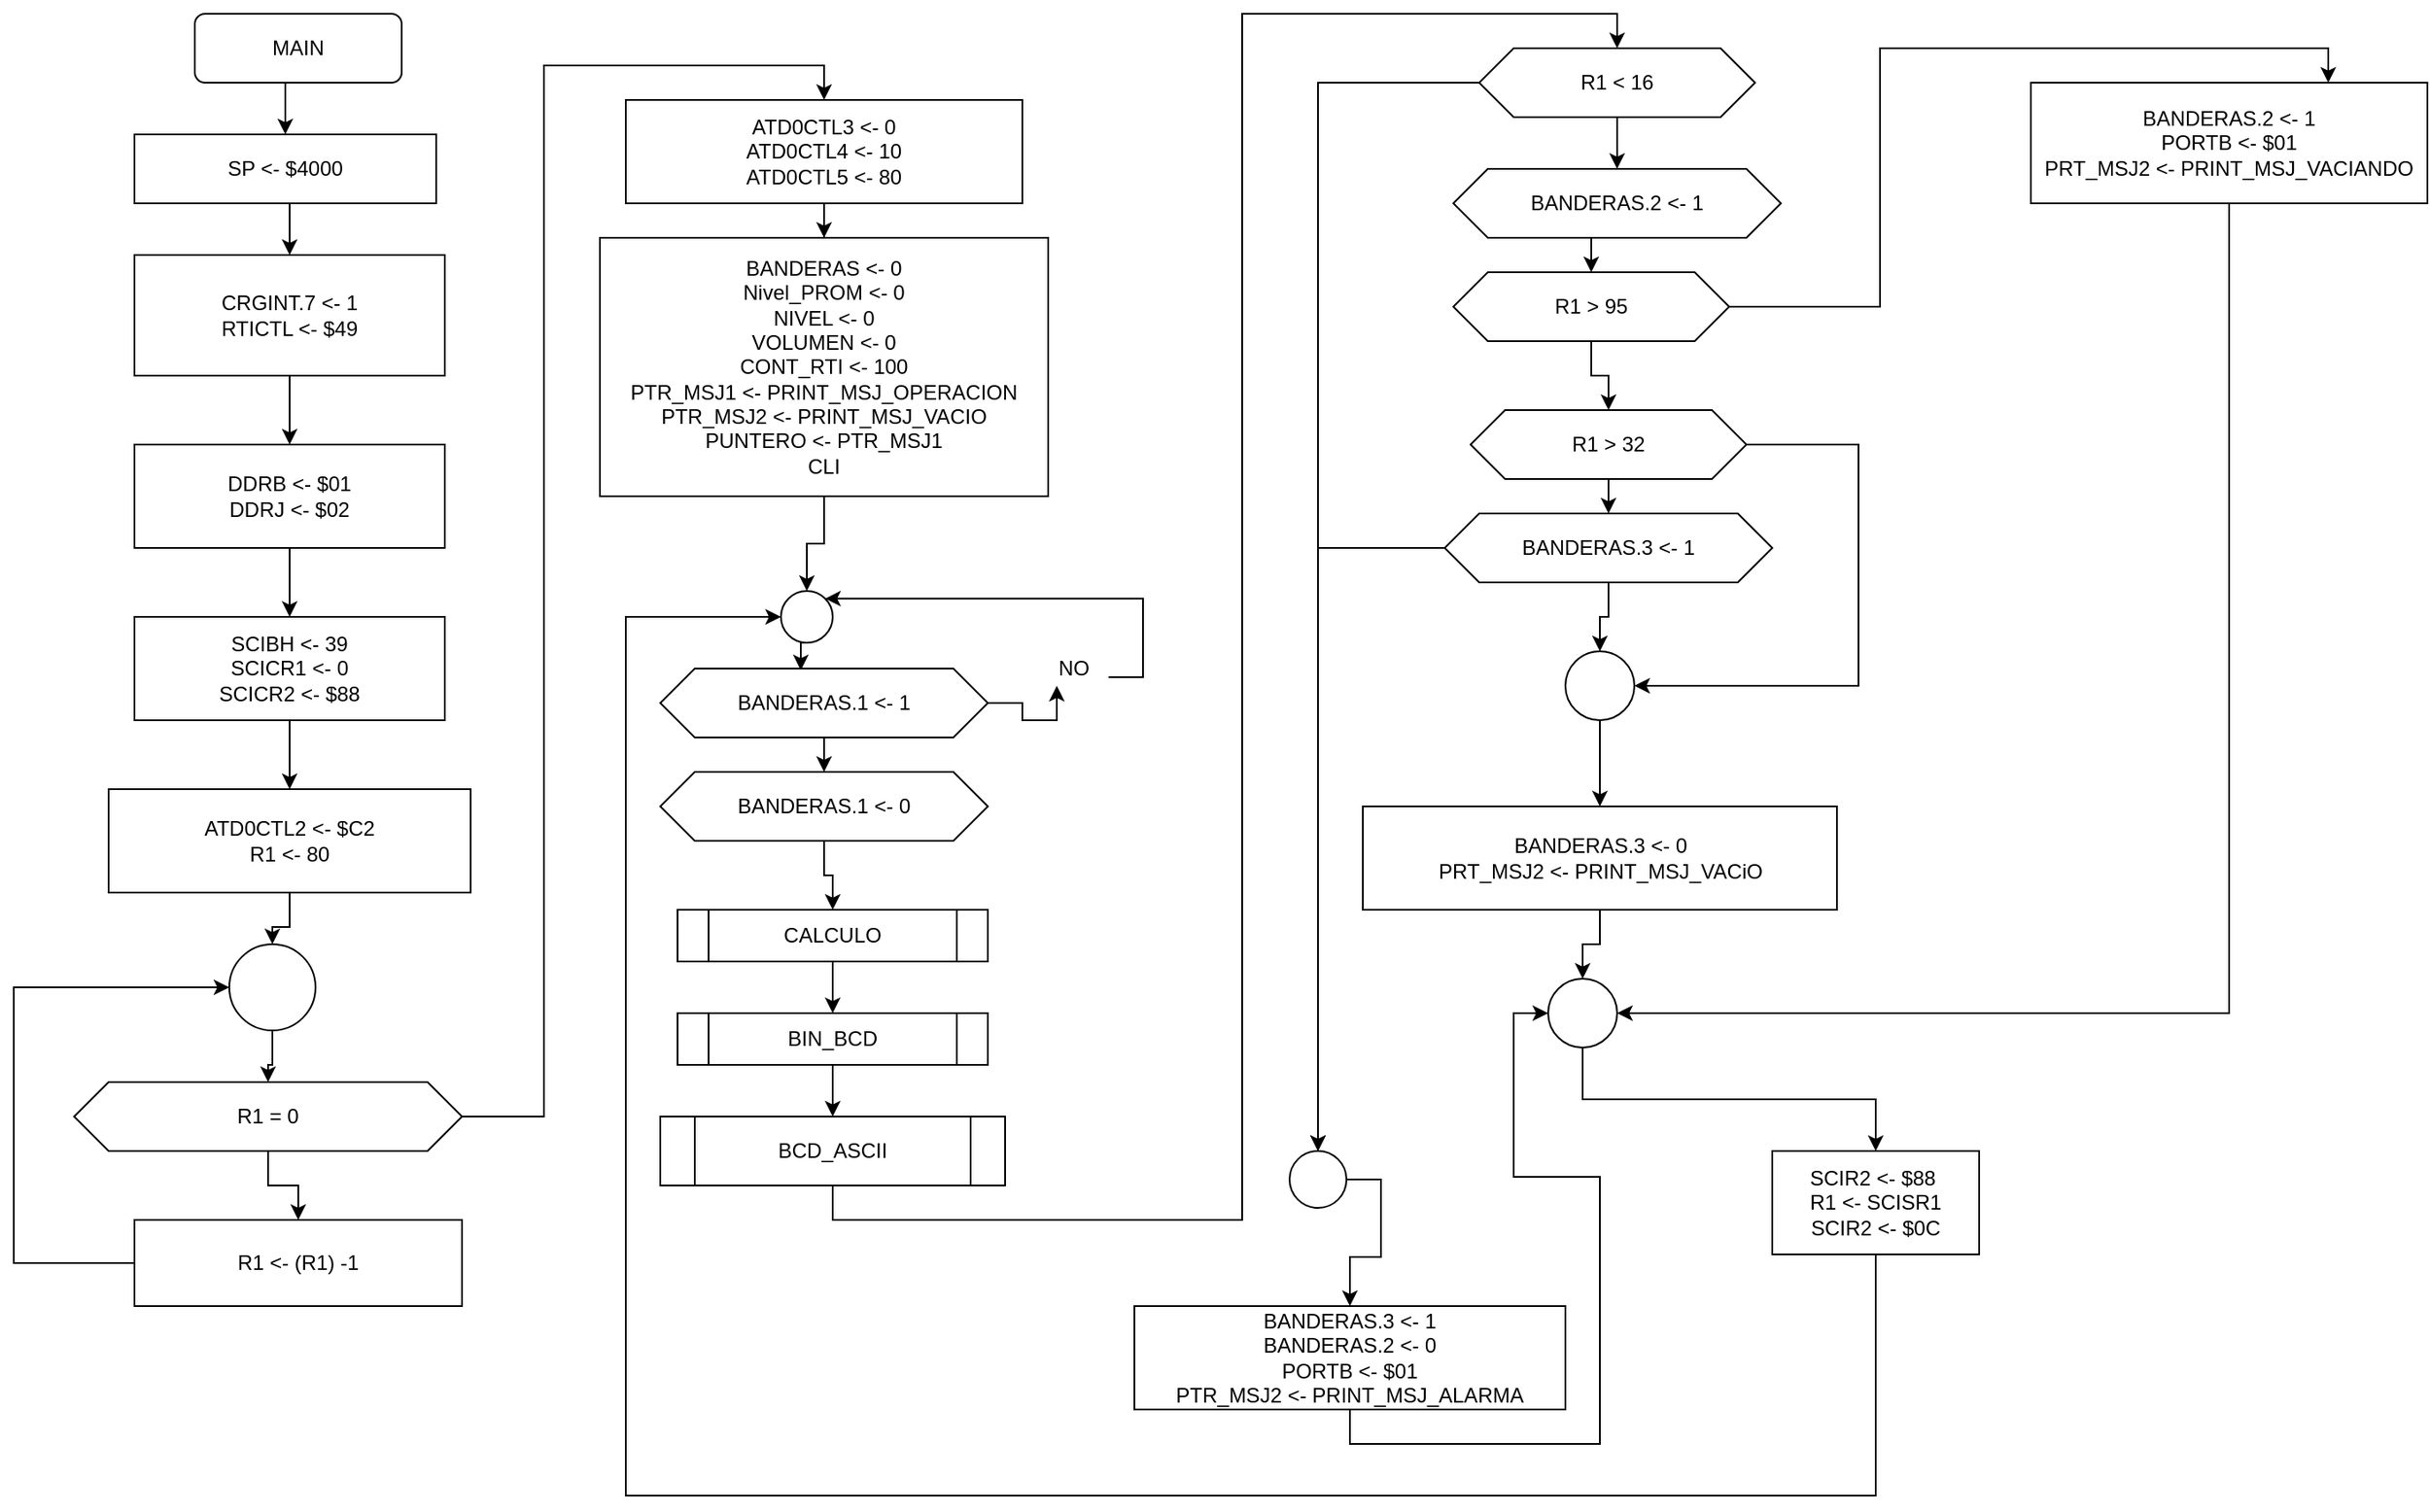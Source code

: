 <mxfile version="14.4.2" type="device"><diagram id="8yJUj1CK0QmkXh2uXSr3" name="Page-1"><mxGraphModel dx="1252" dy="672" grid="1" gridSize="10" guides="1" tooltips="1" connect="1" arrows="1" fold="1" page="1" pageScale="1" pageWidth="850" pageHeight="1100" math="0" shadow="0"><root><mxCell id="0"/><mxCell id="1" parent="0"/><mxCell id="Vr02TV23S8k6y_AQ7wG7-11" style="edgeStyle=orthogonalEdgeStyle;rounded=0;orthogonalLoop=1;jettySize=auto;html=1;exitX=0.5;exitY=1;exitDx=0;exitDy=0;entryX=0.5;entryY=0;entryDx=0;entryDy=0;" parent="1" source="Vr02TV23S8k6y_AQ7wG7-1" target="Vr02TV23S8k6y_AQ7wG7-2" edge="1"><mxGeometry relative="1" as="geometry"/></mxCell><mxCell id="Vr02TV23S8k6y_AQ7wG7-1" value="MAIN" style="rounded=1;whiteSpace=wrap;html=1;" parent="1" vertex="1"><mxGeometry x="365" y="20" width="120" height="40" as="geometry"/></mxCell><mxCell id="Vr02TV23S8k6y_AQ7wG7-12" style="edgeStyle=orthogonalEdgeStyle;rounded=0;orthogonalLoop=1;jettySize=auto;html=1;exitX=0.5;exitY=1;exitDx=0;exitDy=0;entryX=0.5;entryY=0;entryDx=0;entryDy=0;" parent="1" source="Vr02TV23S8k6y_AQ7wG7-2" target="Vr02TV23S8k6y_AQ7wG7-3" edge="1"><mxGeometry relative="1" as="geometry"/></mxCell><mxCell id="Vr02TV23S8k6y_AQ7wG7-2" value="SP &amp;lt;- $4000" style="rounded=0;whiteSpace=wrap;html=1;" parent="1" vertex="1"><mxGeometry x="330" y="90" width="175" height="40" as="geometry"/></mxCell><mxCell id="Vr02TV23S8k6y_AQ7wG7-13" style="edgeStyle=orthogonalEdgeStyle;rounded=0;orthogonalLoop=1;jettySize=auto;html=1;exitX=0.5;exitY=1;exitDx=0;exitDy=0;entryX=0.5;entryY=0;entryDx=0;entryDy=0;" parent="1" source="Vr02TV23S8k6y_AQ7wG7-3" target="Vr02TV23S8k6y_AQ7wG7-4" edge="1"><mxGeometry relative="1" as="geometry"/></mxCell><mxCell id="Vr02TV23S8k6y_AQ7wG7-3" value="CRGINT.7 &amp;lt;- 1&lt;br&gt;RTICTL &amp;lt;- $49" style="rounded=0;whiteSpace=wrap;html=1;" parent="1" vertex="1"><mxGeometry x="330" y="160" width="180" height="70" as="geometry"/></mxCell><mxCell id="Vr02TV23S8k6y_AQ7wG7-14" style="edgeStyle=orthogonalEdgeStyle;rounded=0;orthogonalLoop=1;jettySize=auto;html=1;exitX=0.5;exitY=1;exitDx=0;exitDy=0;" parent="1" source="Vr02TV23S8k6y_AQ7wG7-4" target="Vr02TV23S8k6y_AQ7wG7-5" edge="1"><mxGeometry relative="1" as="geometry"/></mxCell><mxCell id="Vr02TV23S8k6y_AQ7wG7-4" value="DDRB &amp;lt;- $01&lt;br&gt;DDRJ &amp;lt;- $02" style="rounded=0;whiteSpace=wrap;html=1;" parent="1" vertex="1"><mxGeometry x="330" y="270" width="180" height="60" as="geometry"/></mxCell><mxCell id="Vr02TV23S8k6y_AQ7wG7-15" style="edgeStyle=orthogonalEdgeStyle;rounded=0;orthogonalLoop=1;jettySize=auto;html=1;exitX=0.5;exitY=1;exitDx=0;exitDy=0;" parent="1" source="Vr02TV23S8k6y_AQ7wG7-5" target="Vr02TV23S8k6y_AQ7wG7-6" edge="1"><mxGeometry relative="1" as="geometry"/></mxCell><mxCell id="Vr02TV23S8k6y_AQ7wG7-5" value="SCIBH &amp;lt;- 39&lt;br&gt;SCICR1 &amp;lt;- 0&lt;br&gt;SCICR2 &amp;lt;- $88" style="rounded=0;whiteSpace=wrap;html=1;" parent="1" vertex="1"><mxGeometry x="330" y="370" width="180" height="60" as="geometry"/></mxCell><mxCell id="Vr02TV23S8k6y_AQ7wG7-16" style="edgeStyle=orthogonalEdgeStyle;rounded=0;orthogonalLoop=1;jettySize=auto;html=1;exitX=0.5;exitY=1;exitDx=0;exitDy=0;" parent="1" source="Vr02TV23S8k6y_AQ7wG7-6" target="Vr02TV23S8k6y_AQ7wG7-7" edge="1"><mxGeometry relative="1" as="geometry"/></mxCell><mxCell id="Vr02TV23S8k6y_AQ7wG7-6" value="ATD0CTL2 &amp;lt;- $C2&lt;br&gt;R1 &amp;lt;- 80" style="rounded=0;whiteSpace=wrap;html=1;" parent="1" vertex="1"><mxGeometry x="315" y="470" width="210" height="60" as="geometry"/></mxCell><mxCell id="Vr02TV23S8k6y_AQ7wG7-17" style="edgeStyle=orthogonalEdgeStyle;rounded=0;orthogonalLoop=1;jettySize=auto;html=1;exitX=0.5;exitY=1;exitDx=0;exitDy=0;" parent="1" source="Vr02TV23S8k6y_AQ7wG7-7" target="Vr02TV23S8k6y_AQ7wG7-8" edge="1"><mxGeometry relative="1" as="geometry"/></mxCell><mxCell id="Vr02TV23S8k6y_AQ7wG7-7" value="" style="ellipse;whiteSpace=wrap;html=1;aspect=fixed;" parent="1" vertex="1"><mxGeometry x="385" y="560" width="50" height="50" as="geometry"/></mxCell><mxCell id="Vr02TV23S8k6y_AQ7wG7-18" style="edgeStyle=orthogonalEdgeStyle;rounded=0;orthogonalLoop=1;jettySize=auto;html=1;exitX=0.5;exitY=1;exitDx=0;exitDy=0;" parent="1" source="Vr02TV23S8k6y_AQ7wG7-8" target="Vr02TV23S8k6y_AQ7wG7-10" edge="1"><mxGeometry relative="1" as="geometry"/></mxCell><mxCell id="Vr02TV23S8k6y_AQ7wG7-23" style="edgeStyle=orthogonalEdgeStyle;rounded=0;orthogonalLoop=1;jettySize=auto;html=1;exitX=1;exitY=0.5;exitDx=0;exitDy=0;entryX=0.5;entryY=0;entryDx=0;entryDy=0;" parent="1" source="Vr02TV23S8k6y_AQ7wG7-8" target="Vr02TV23S8k6y_AQ7wG7-20" edge="1"><mxGeometry relative="1" as="geometry"/></mxCell><mxCell id="Vr02TV23S8k6y_AQ7wG7-8" value="R1 = 0" style="shape=hexagon;perimeter=hexagonPerimeter2;whiteSpace=wrap;html=1;fixedSize=1;" parent="1" vertex="1"><mxGeometry x="295" y="640" width="225" height="40" as="geometry"/></mxCell><mxCell id="Vr02TV23S8k6y_AQ7wG7-19" style="edgeStyle=orthogonalEdgeStyle;rounded=0;orthogonalLoop=1;jettySize=auto;html=1;exitX=0;exitY=0.5;exitDx=0;exitDy=0;entryX=0;entryY=0.5;entryDx=0;entryDy=0;" parent="1" source="Vr02TV23S8k6y_AQ7wG7-10" target="Vr02TV23S8k6y_AQ7wG7-7" edge="1"><mxGeometry relative="1" as="geometry"><Array as="points"><mxPoint x="260" y="745"/><mxPoint x="260" y="585"/></Array></mxGeometry></mxCell><mxCell id="Vr02TV23S8k6y_AQ7wG7-10" value="R1 &amp;lt;- (R1) -1" style="rounded=0;whiteSpace=wrap;html=1;" parent="1" vertex="1"><mxGeometry x="330" y="720" width="190" height="50" as="geometry"/></mxCell><mxCell id="Vr02TV23S8k6y_AQ7wG7-24" style="edgeStyle=orthogonalEdgeStyle;rounded=0;orthogonalLoop=1;jettySize=auto;html=1;exitX=0.5;exitY=1;exitDx=0;exitDy=0;" parent="1" source="Vr02TV23S8k6y_AQ7wG7-20" target="Vr02TV23S8k6y_AQ7wG7-21" edge="1"><mxGeometry relative="1" as="geometry"/></mxCell><mxCell id="Vr02TV23S8k6y_AQ7wG7-20" value="ATD0CTL3 &amp;lt;- 0&lt;br&gt;ATD0CTL4 &amp;lt;- 10&lt;br&gt;ATD0CTL5 &amp;lt;- 80" style="rounded=0;whiteSpace=wrap;html=1;" parent="1" vertex="1"><mxGeometry x="615" y="70" width="230" height="60" as="geometry"/></mxCell><mxCell id="Vr02TV23S8k6y_AQ7wG7-26" style="edgeStyle=orthogonalEdgeStyle;rounded=0;orthogonalLoop=1;jettySize=auto;html=1;exitX=0.5;exitY=1;exitDx=0;exitDy=0;entryX=0.5;entryY=0;entryDx=0;entryDy=0;" parent="1" source="Vr02TV23S8k6y_AQ7wG7-21" target="Vr02TV23S8k6y_AQ7wG7-25" edge="1"><mxGeometry relative="1" as="geometry"/></mxCell><mxCell id="Vr02TV23S8k6y_AQ7wG7-21" value="BANDERAS &amp;lt;- 0&lt;br&gt;Nivel_PROM &amp;lt;- 0&lt;br&gt;NIVEL &amp;lt;- 0&lt;br&gt;VOLUMEN &amp;lt;- 0&lt;br&gt;CONT_RTI &amp;lt;- 100&lt;br&gt;PTR_MSJ1 &amp;lt;- PRINT_MSJ_OPERACION&lt;br&gt;PTR_MSJ2 &amp;lt;- PRINT_MSJ_VACIO&lt;br&gt;PUNTERO &amp;lt;-&amp;nbsp;PTR_MSJ1&lt;br&gt;CLI" style="rounded=0;whiteSpace=wrap;html=1;" parent="1" vertex="1"><mxGeometry x="600" y="150" width="260" height="150" as="geometry"/></mxCell><mxCell id="Vr02TV23S8k6y_AQ7wG7-31" style="edgeStyle=orthogonalEdgeStyle;rounded=0;orthogonalLoop=1;jettySize=auto;html=1;exitX=0.5;exitY=1;exitDx=0;exitDy=0;entryX=0.429;entryY=0.025;entryDx=0;entryDy=0;entryPerimeter=0;" parent="1" source="Vr02TV23S8k6y_AQ7wG7-25" target="Vr02TV23S8k6y_AQ7wG7-27" edge="1"><mxGeometry relative="1" as="geometry"/></mxCell><mxCell id="Vr02TV23S8k6y_AQ7wG7-25" value="" style="ellipse;whiteSpace=wrap;html=1;aspect=fixed;" parent="1" vertex="1"><mxGeometry x="705" y="355" width="30" height="30" as="geometry"/></mxCell><mxCell id="Vr02TV23S8k6y_AQ7wG7-29" style="edgeStyle=orthogonalEdgeStyle;rounded=0;orthogonalLoop=1;jettySize=auto;html=1;exitX=1;exitY=0.5;exitDx=0;exitDy=0;entryX=0.25;entryY=1;entryDx=0;entryDy=0;" parent="1" source="Vr02TV23S8k6y_AQ7wG7-27" target="Vr02TV23S8k6y_AQ7wG7-28" edge="1"><mxGeometry relative="1" as="geometry"/></mxCell><mxCell id="Vr02TV23S8k6y_AQ7wG7-34" style="edgeStyle=orthogonalEdgeStyle;rounded=0;orthogonalLoop=1;jettySize=auto;html=1;exitX=0.5;exitY=1;exitDx=0;exitDy=0;entryX=0.5;entryY=0;entryDx=0;entryDy=0;" parent="1" source="Vr02TV23S8k6y_AQ7wG7-27" target="Vr02TV23S8k6y_AQ7wG7-32" edge="1"><mxGeometry relative="1" as="geometry"/></mxCell><mxCell id="Vr02TV23S8k6y_AQ7wG7-27" value="BANDERAS.1 &amp;lt;- 1" style="shape=hexagon;perimeter=hexagonPerimeter2;whiteSpace=wrap;html=1;fixedSize=1;" parent="1" vertex="1"><mxGeometry x="635" y="400" width="190" height="40" as="geometry"/></mxCell><mxCell id="Vr02TV23S8k6y_AQ7wG7-30" style="edgeStyle=orthogonalEdgeStyle;rounded=0;orthogonalLoop=1;jettySize=auto;html=1;exitX=1;exitY=0.75;exitDx=0;exitDy=0;entryX=1;entryY=0;entryDx=0;entryDy=0;" parent="1" source="Vr02TV23S8k6y_AQ7wG7-28" target="Vr02TV23S8k6y_AQ7wG7-25" edge="1"><mxGeometry relative="1" as="geometry"><Array as="points"><mxPoint x="915" y="405"/><mxPoint x="915" y="359"/></Array></mxGeometry></mxCell><mxCell id="Vr02TV23S8k6y_AQ7wG7-28" value="NO" style="text;html=1;strokeColor=none;fillColor=none;align=center;verticalAlign=middle;whiteSpace=wrap;rounded=0;" parent="1" vertex="1"><mxGeometry x="855" y="390" width="40" height="20" as="geometry"/></mxCell><mxCell id="Vr02TV23S8k6y_AQ7wG7-35" style="edgeStyle=orthogonalEdgeStyle;rounded=0;orthogonalLoop=1;jettySize=auto;html=1;exitX=0.5;exitY=1;exitDx=0;exitDy=0;" parent="1" source="Vr02TV23S8k6y_AQ7wG7-32" target="Vr02TV23S8k6y_AQ7wG7-33" edge="1"><mxGeometry relative="1" as="geometry"/></mxCell><mxCell id="Vr02TV23S8k6y_AQ7wG7-32" value="BANDERAS.1 &amp;lt;- 0" style="shape=hexagon;perimeter=hexagonPerimeter2;whiteSpace=wrap;html=1;fixedSize=1;" parent="1" vertex="1"><mxGeometry x="635" y="460" width="190" height="40" as="geometry"/></mxCell><mxCell id="Vr02TV23S8k6y_AQ7wG7-37" style="edgeStyle=orthogonalEdgeStyle;rounded=0;orthogonalLoop=1;jettySize=auto;html=1;exitX=0.5;exitY=1;exitDx=0;exitDy=0;entryX=0.5;entryY=0;entryDx=0;entryDy=0;" parent="1" source="Vr02TV23S8k6y_AQ7wG7-33" target="Vr02TV23S8k6y_AQ7wG7-36" edge="1"><mxGeometry relative="1" as="geometry"/></mxCell><mxCell id="Vr02TV23S8k6y_AQ7wG7-33" value="CALCULO" style="shape=process;whiteSpace=wrap;html=1;backgroundOutline=1;" parent="1" vertex="1"><mxGeometry x="645" y="540" width="180" height="30" as="geometry"/></mxCell><mxCell id="Vr02TV23S8k6y_AQ7wG7-39" style="edgeStyle=orthogonalEdgeStyle;rounded=0;orthogonalLoop=1;jettySize=auto;html=1;exitX=0.5;exitY=1;exitDx=0;exitDy=0;" parent="1" source="Vr02TV23S8k6y_AQ7wG7-36" target="Vr02TV23S8k6y_AQ7wG7-38" edge="1"><mxGeometry relative="1" as="geometry"/></mxCell><mxCell id="Vr02TV23S8k6y_AQ7wG7-36" value="BIN_BCD" style="shape=process;whiteSpace=wrap;html=1;backgroundOutline=1;" parent="1" vertex="1"><mxGeometry x="645" y="600" width="180" height="30" as="geometry"/></mxCell><mxCell id="Vr02TV23S8k6y_AQ7wG7-41" style="edgeStyle=orthogonalEdgeStyle;rounded=0;orthogonalLoop=1;jettySize=auto;html=1;exitX=0.5;exitY=1;exitDx=0;exitDy=0;entryX=0.5;entryY=0;entryDx=0;entryDy=0;" parent="1" source="Vr02TV23S8k6y_AQ7wG7-38" target="Vr02TV23S8k6y_AQ7wG7-40" edge="1"><mxGeometry relative="1" as="geometry"/></mxCell><mxCell id="Vr02TV23S8k6y_AQ7wG7-38" value="BCD_ASCII" style="shape=process;whiteSpace=wrap;html=1;backgroundOutline=1;" parent="1" vertex="1"><mxGeometry x="635" y="660" width="200" height="40" as="geometry"/></mxCell><mxCell id="Vr02TV23S8k6y_AQ7wG7-43" style="edgeStyle=orthogonalEdgeStyle;rounded=0;orthogonalLoop=1;jettySize=auto;html=1;exitX=0.5;exitY=1;exitDx=0;exitDy=0;entryX=0.5;entryY=0;entryDx=0;entryDy=0;" parent="1" source="Vr02TV23S8k6y_AQ7wG7-40" target="Vr02TV23S8k6y_AQ7wG7-42" edge="1"><mxGeometry relative="1" as="geometry"/></mxCell><mxCell id="Vr02TV23S8k6y_AQ7wG7-61" style="edgeStyle=orthogonalEdgeStyle;rounded=0;orthogonalLoop=1;jettySize=auto;html=1;exitX=0;exitY=0.5;exitDx=0;exitDy=0;entryX=0.5;entryY=0;entryDx=0;entryDy=0;" parent="1" source="Vr02TV23S8k6y_AQ7wG7-40" target="Vr02TV23S8k6y_AQ7wG7-62" edge="1"><mxGeometry relative="1" as="geometry"><mxPoint x="1020" y="671" as="targetPoint"/></mxGeometry></mxCell><mxCell id="Vr02TV23S8k6y_AQ7wG7-40" value="R1 &amp;lt; 16" style="shape=hexagon;perimeter=hexagonPerimeter2;whiteSpace=wrap;html=1;fixedSize=1;" parent="1" vertex="1"><mxGeometry x="1110" y="40" width="160" height="40" as="geometry"/></mxCell><mxCell id="Vr02TV23S8k6y_AQ7wG7-46" style="edgeStyle=orthogonalEdgeStyle;rounded=0;orthogonalLoop=1;jettySize=auto;html=1;exitX=0.5;exitY=1;exitDx=0;exitDy=0;entryX=0.5;entryY=0;entryDx=0;entryDy=0;" parent="1" source="Vr02TV23S8k6y_AQ7wG7-42" target="Vr02TV23S8k6y_AQ7wG7-44" edge="1"><mxGeometry relative="1" as="geometry"/></mxCell><mxCell id="Vr02TV23S8k6y_AQ7wG7-42" value="BANDERAS.2 &amp;lt;- 1" style="shape=hexagon;perimeter=hexagonPerimeter2;whiteSpace=wrap;html=1;fixedSize=1;" parent="1" vertex="1"><mxGeometry x="1095" y="110" width="190" height="40" as="geometry"/></mxCell><mxCell id="Vr02TV23S8k6y_AQ7wG7-47" style="edgeStyle=orthogonalEdgeStyle;rounded=0;orthogonalLoop=1;jettySize=auto;html=1;exitX=0.5;exitY=1;exitDx=0;exitDy=0;" parent="1" source="Vr02TV23S8k6y_AQ7wG7-44" target="Vr02TV23S8k6y_AQ7wG7-45" edge="1"><mxGeometry relative="1" as="geometry"/></mxCell><mxCell id="Vr02TV23S8k6y_AQ7wG7-56" style="edgeStyle=orthogonalEdgeStyle;rounded=0;orthogonalLoop=1;jettySize=auto;html=1;exitX=1;exitY=0.5;exitDx=0;exitDy=0;entryX=0.75;entryY=0;entryDx=0;entryDy=0;" parent="1" source="Vr02TV23S8k6y_AQ7wG7-44" target="Vr02TV23S8k6y_AQ7wG7-55" edge="1"><mxGeometry relative="1" as="geometry"/></mxCell><mxCell id="Vr02TV23S8k6y_AQ7wG7-44" value="R1 &amp;gt; 95" style="shape=hexagon;perimeter=hexagonPerimeter2;whiteSpace=wrap;html=1;fixedSize=1;" parent="1" vertex="1"><mxGeometry x="1095" y="170" width="160" height="40" as="geometry"/></mxCell><mxCell id="Vr02TV23S8k6y_AQ7wG7-49" style="edgeStyle=orthogonalEdgeStyle;rounded=0;orthogonalLoop=1;jettySize=auto;html=1;exitX=0.5;exitY=1;exitDx=0;exitDy=0;entryX=0.5;entryY=0;entryDx=0;entryDy=0;" parent="1" source="Vr02TV23S8k6y_AQ7wG7-45" target="Vr02TV23S8k6y_AQ7wG7-48" edge="1"><mxGeometry relative="1" as="geometry"/></mxCell><mxCell id="Vr02TV23S8k6y_AQ7wG7-52" style="edgeStyle=orthogonalEdgeStyle;rounded=0;orthogonalLoop=1;jettySize=auto;html=1;exitX=1;exitY=0.5;exitDx=0;exitDy=0;entryX=1;entryY=0.5;entryDx=0;entryDy=0;" parent="1" source="Vr02TV23S8k6y_AQ7wG7-45" target="Vr02TV23S8k6y_AQ7wG7-50" edge="1"><mxGeometry relative="1" as="geometry"><Array as="points"><mxPoint x="1330" y="270"/><mxPoint x="1330" y="410"/></Array></mxGeometry></mxCell><mxCell id="Vr02TV23S8k6y_AQ7wG7-45" value="R1 &amp;gt; 32" style="shape=hexagon;perimeter=hexagonPerimeter2;whiteSpace=wrap;html=1;fixedSize=1;" parent="1" vertex="1"><mxGeometry x="1105" y="250" width="160" height="40" as="geometry"/></mxCell><mxCell id="Vr02TV23S8k6y_AQ7wG7-51" style="edgeStyle=orthogonalEdgeStyle;rounded=0;orthogonalLoop=1;jettySize=auto;html=1;exitX=0.5;exitY=1;exitDx=0;exitDy=0;" parent="1" source="Vr02TV23S8k6y_AQ7wG7-48" target="Vr02TV23S8k6y_AQ7wG7-50" edge="1"><mxGeometry relative="1" as="geometry"/></mxCell><mxCell id="Vr02TV23S8k6y_AQ7wG7-63" style="edgeStyle=orthogonalEdgeStyle;rounded=0;orthogonalLoop=1;jettySize=auto;html=1;exitX=0;exitY=0.5;exitDx=0;exitDy=0;entryX=0.5;entryY=0;entryDx=0;entryDy=0;" parent="1" source="Vr02TV23S8k6y_AQ7wG7-48" target="Vr02TV23S8k6y_AQ7wG7-62" edge="1"><mxGeometry relative="1" as="geometry"/></mxCell><mxCell id="Vr02TV23S8k6y_AQ7wG7-48" value="BANDERAS.3 &amp;lt;- 1" style="shape=hexagon;perimeter=hexagonPerimeter2;whiteSpace=wrap;html=1;fixedSize=1;" parent="1" vertex="1"><mxGeometry x="1090" y="310" width="190" height="40" as="geometry"/></mxCell><mxCell id="Vr02TV23S8k6y_AQ7wG7-54" style="edgeStyle=orthogonalEdgeStyle;rounded=0;orthogonalLoop=1;jettySize=auto;html=1;exitX=0.5;exitY=1;exitDx=0;exitDy=0;entryX=0.5;entryY=0;entryDx=0;entryDy=0;" parent="1" source="Vr02TV23S8k6y_AQ7wG7-50" target="Vr02TV23S8k6y_AQ7wG7-53" edge="1"><mxGeometry relative="1" as="geometry"/></mxCell><mxCell id="Vr02TV23S8k6y_AQ7wG7-50" value="" style="ellipse;whiteSpace=wrap;html=1;aspect=fixed;" parent="1" vertex="1"><mxGeometry x="1160" y="390" width="40" height="40" as="geometry"/></mxCell><mxCell id="Vr02TV23S8k6y_AQ7wG7-58" style="edgeStyle=orthogonalEdgeStyle;rounded=0;orthogonalLoop=1;jettySize=auto;html=1;exitX=0.5;exitY=1;exitDx=0;exitDy=0;" parent="1" source="Vr02TV23S8k6y_AQ7wG7-53" target="Vr02TV23S8k6y_AQ7wG7-57" edge="1"><mxGeometry relative="1" as="geometry"/></mxCell><mxCell id="Vr02TV23S8k6y_AQ7wG7-53" value="BANDERAS.3 &amp;lt;- 0&lt;br&gt;PRT_MSJ2 &amp;lt;- PRINT_MSJ_VACiO" style="rounded=0;whiteSpace=wrap;html=1;" parent="1" vertex="1"><mxGeometry x="1042.5" y="480" width="275" height="60" as="geometry"/></mxCell><mxCell id="Vr02TV23S8k6y_AQ7wG7-59" style="edgeStyle=orthogonalEdgeStyle;rounded=0;orthogonalLoop=1;jettySize=auto;html=1;exitX=0.5;exitY=1;exitDx=0;exitDy=0;entryX=1;entryY=0.5;entryDx=0;entryDy=0;" parent="1" source="Vr02TV23S8k6y_AQ7wG7-55" target="Vr02TV23S8k6y_AQ7wG7-57" edge="1"><mxGeometry relative="1" as="geometry"/></mxCell><mxCell id="Vr02TV23S8k6y_AQ7wG7-55" value="BANDERAS.2 &amp;lt;- 1&lt;br&gt;PORTB &amp;lt;- $01&lt;br&gt;PRT_MSJ2 &amp;lt;- PRINT_MSJ_VACIANDO" style="rounded=0;whiteSpace=wrap;html=1;" parent="1" vertex="1"><mxGeometry x="1430" y="60" width="230" height="70" as="geometry"/></mxCell><mxCell id="Vr02TV23S8k6y_AQ7wG7-67" style="edgeStyle=orthogonalEdgeStyle;rounded=0;orthogonalLoop=1;jettySize=auto;html=1;exitX=0.5;exitY=1;exitDx=0;exitDy=0;entryX=0.5;entryY=0;entryDx=0;entryDy=0;" parent="1" source="Vr02TV23S8k6y_AQ7wG7-57" target="Vr02TV23S8k6y_AQ7wG7-66" edge="1"><mxGeometry relative="1" as="geometry"/></mxCell><mxCell id="Vr02TV23S8k6y_AQ7wG7-57" value="" style="ellipse;whiteSpace=wrap;html=1;aspect=fixed;" parent="1" vertex="1"><mxGeometry x="1150" y="580" width="40" height="40" as="geometry"/></mxCell><mxCell id="Vr02TV23S8k6y_AQ7wG7-65" style="edgeStyle=orthogonalEdgeStyle;rounded=0;orthogonalLoop=1;jettySize=auto;html=1;exitX=0.5;exitY=1;exitDx=0;exitDy=0;entryX=0;entryY=0.5;entryDx=0;entryDy=0;" parent="1" source="Vr02TV23S8k6y_AQ7wG7-60" target="Vr02TV23S8k6y_AQ7wG7-57" edge="1"><mxGeometry relative="1" as="geometry"/></mxCell><mxCell id="Vr02TV23S8k6y_AQ7wG7-60" value="BANDERAS.3 &amp;lt;- 1&lt;br&gt;BANDERAS.2 &amp;lt;- 0&lt;br&gt;PORTB &amp;lt;- $01&lt;br&gt;PTR_MSJ2 &amp;lt;- PRINT_MSJ_ALARMA" style="rounded=0;whiteSpace=wrap;html=1;" parent="1" vertex="1"><mxGeometry x="910" y="770" width="250" height="60" as="geometry"/></mxCell><mxCell id="Vr02TV23S8k6y_AQ7wG7-64" style="edgeStyle=orthogonalEdgeStyle;rounded=0;orthogonalLoop=1;jettySize=auto;html=1;exitX=1;exitY=0.5;exitDx=0;exitDy=0;entryX=0.5;entryY=0;entryDx=0;entryDy=0;" parent="1" source="Vr02TV23S8k6y_AQ7wG7-62" target="Vr02TV23S8k6y_AQ7wG7-60" edge="1"><mxGeometry relative="1" as="geometry"/></mxCell><mxCell id="Vr02TV23S8k6y_AQ7wG7-62" value="" style="ellipse;whiteSpace=wrap;html=1;aspect=fixed;" parent="1" vertex="1"><mxGeometry x="1000" y="680" width="33" height="33" as="geometry"/></mxCell><mxCell id="Vr02TV23S8k6y_AQ7wG7-68" style="edgeStyle=orthogonalEdgeStyle;rounded=0;orthogonalLoop=1;jettySize=auto;html=1;exitX=0.5;exitY=1;exitDx=0;exitDy=0;entryX=0;entryY=0.5;entryDx=0;entryDy=0;" parent="1" source="Vr02TV23S8k6y_AQ7wG7-66" target="Vr02TV23S8k6y_AQ7wG7-25" edge="1"><mxGeometry relative="1" as="geometry"><Array as="points"><mxPoint x="1340" y="880"/><mxPoint x="615" y="880"/><mxPoint x="615" y="370"/></Array></mxGeometry></mxCell><mxCell id="Vr02TV23S8k6y_AQ7wG7-66" value="SCIR2 &amp;lt;- $88&amp;nbsp;&lt;br&gt;R1 &amp;lt;- SCISR1&lt;br&gt;SCIR2 &amp;lt;- $0C" style="rounded=0;whiteSpace=wrap;html=1;" parent="1" vertex="1"><mxGeometry x="1280" y="680" width="120" height="60" as="geometry"/></mxCell></root></mxGraphModel></diagram></mxfile>